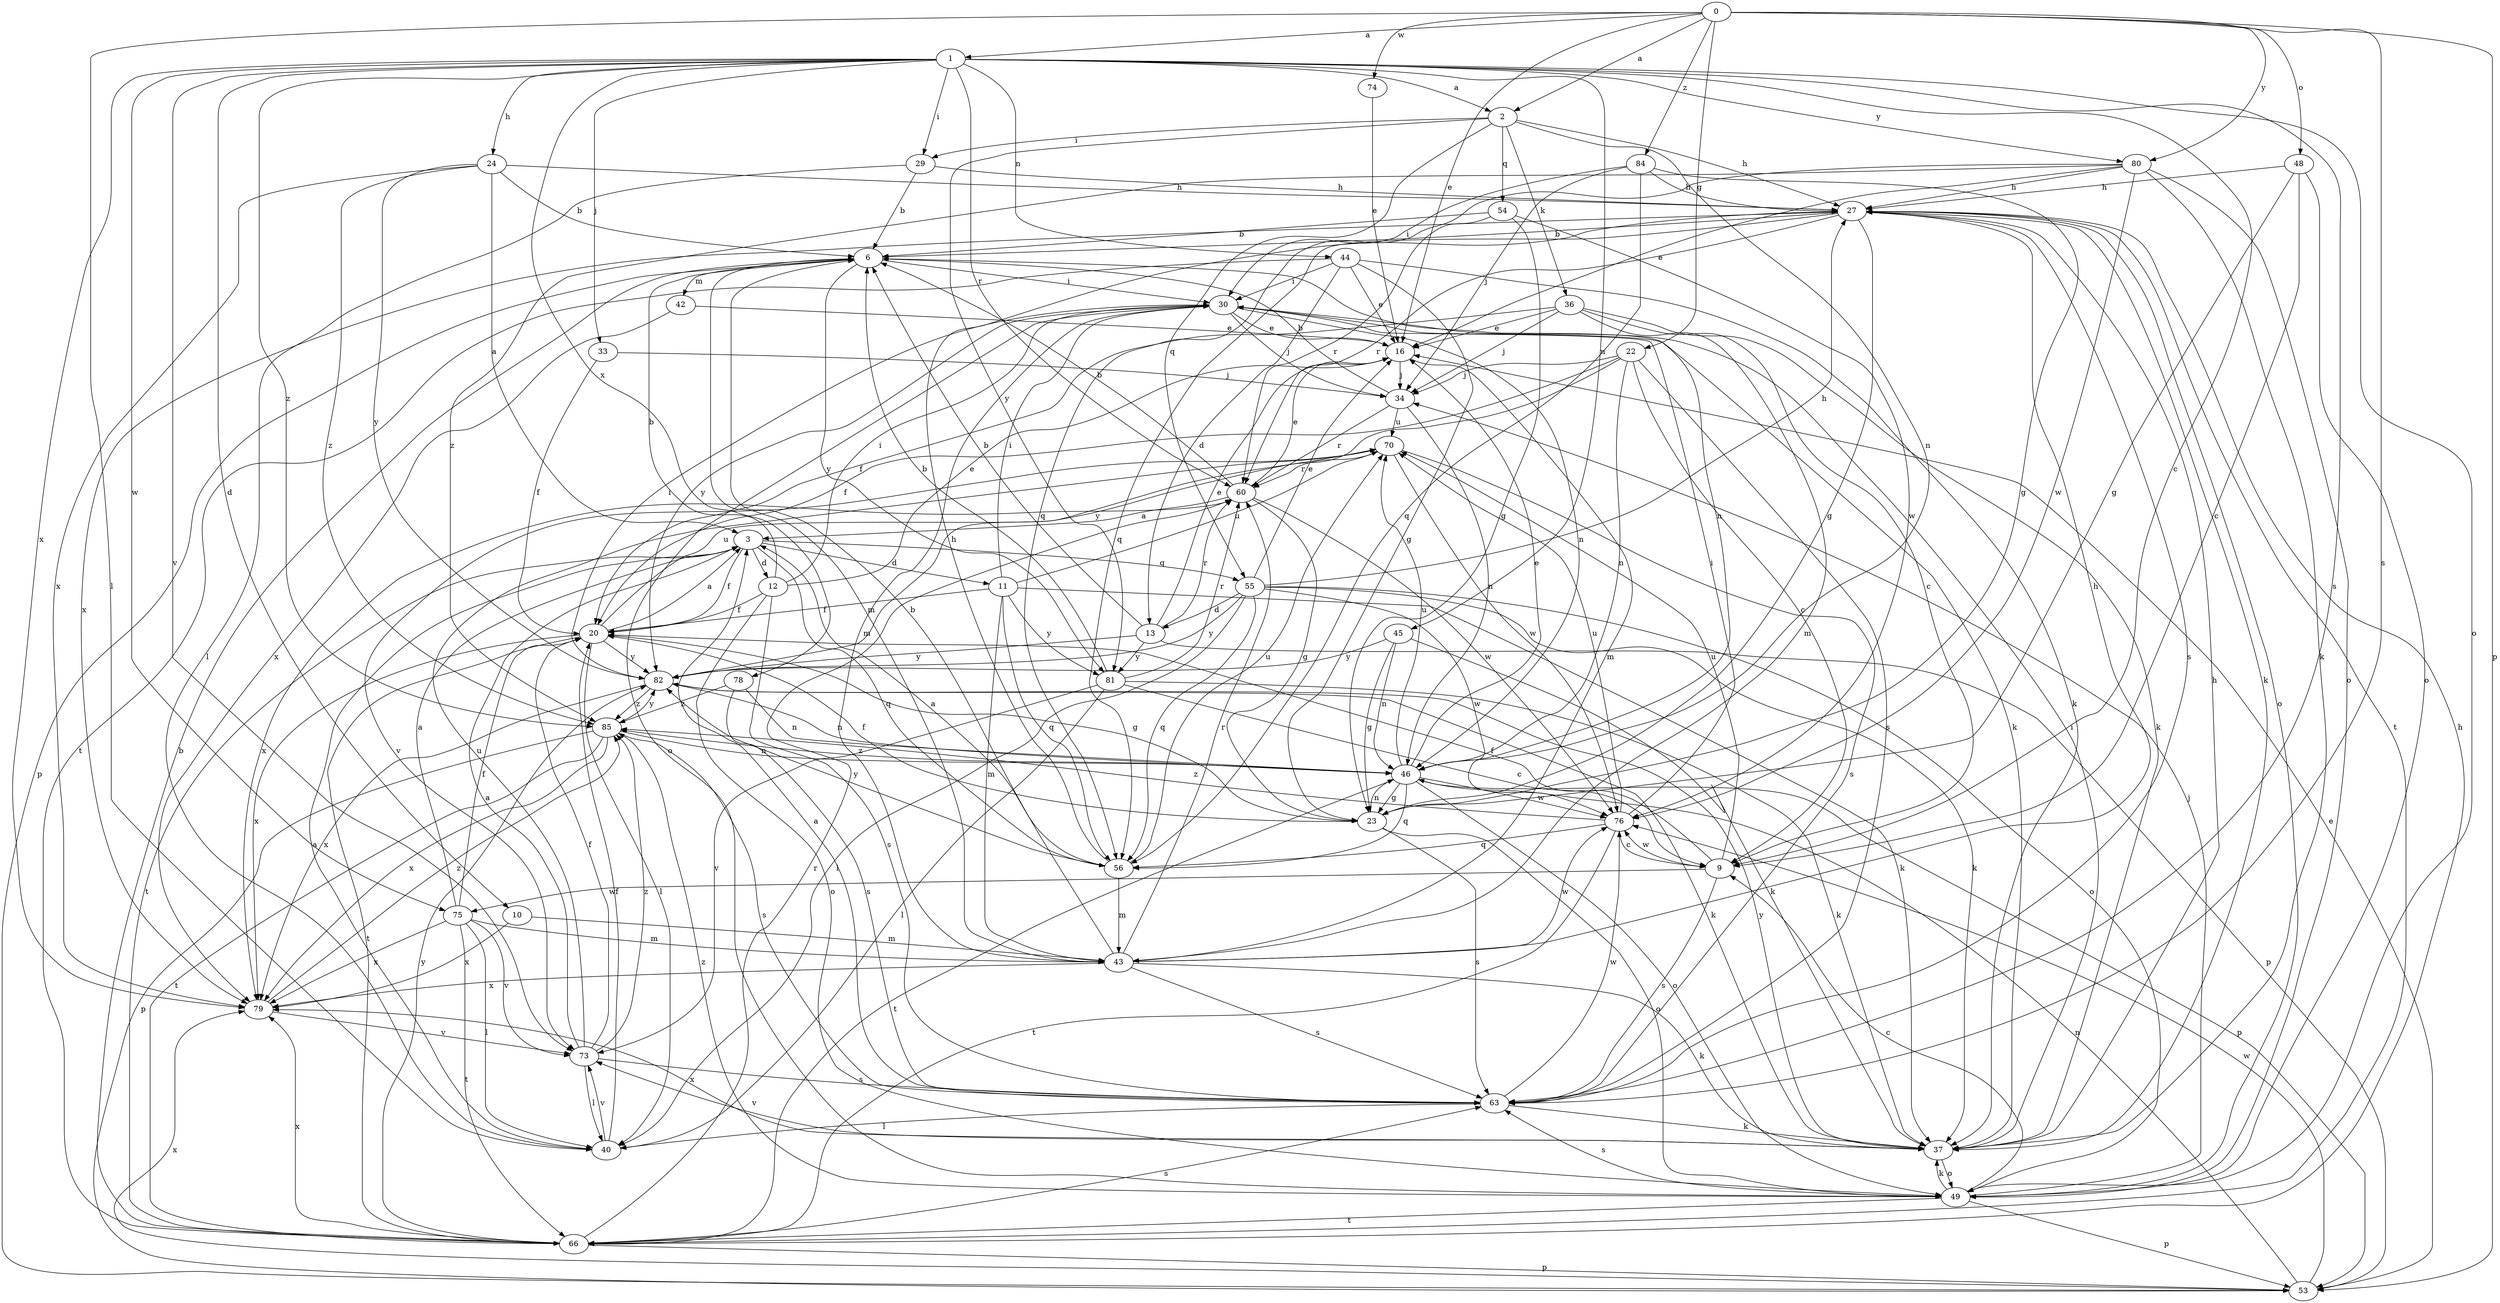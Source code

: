 strict digraph  {
0;
1;
2;
3;
6;
9;
10;
11;
12;
13;
16;
20;
22;
23;
24;
27;
29;
30;
33;
34;
36;
37;
40;
42;
43;
44;
45;
46;
48;
49;
53;
54;
55;
56;
60;
63;
66;
70;
73;
74;
75;
76;
78;
79;
80;
81;
82;
84;
85;
0 -> 1  [label=a];
0 -> 2  [label=a];
0 -> 16  [label=e];
0 -> 22  [label=g];
0 -> 40  [label=l];
0 -> 48  [label=o];
0 -> 53  [label=p];
0 -> 63  [label=s];
0 -> 74  [label=w];
0 -> 80  [label=y];
0 -> 84  [label=z];
1 -> 2  [label=a];
1 -> 9  [label=c];
1 -> 10  [label=d];
1 -> 24  [label=h];
1 -> 29  [label=i];
1 -> 33  [label=j];
1 -> 44  [label=n];
1 -> 45  [label=n];
1 -> 49  [label=o];
1 -> 60  [label=r];
1 -> 63  [label=s];
1 -> 73  [label=v];
1 -> 75  [label=w];
1 -> 78  [label=x];
1 -> 79  [label=x];
1 -> 80  [label=y];
1 -> 85  [label=z];
2 -> 27  [label=h];
2 -> 29  [label=i];
2 -> 36  [label=k];
2 -> 46  [label=n];
2 -> 54  [label=q];
2 -> 55  [label=q];
2 -> 81  [label=y];
3 -> 11  [label=d];
3 -> 12  [label=d];
3 -> 20  [label=f];
3 -> 55  [label=q];
3 -> 56  [label=q];
3 -> 66  [label=t];
6 -> 30  [label=i];
6 -> 42  [label=m];
6 -> 43  [label=m];
6 -> 46  [label=n];
6 -> 53  [label=p];
6 -> 81  [label=y];
9 -> 20  [label=f];
9 -> 63  [label=s];
9 -> 70  [label=u];
9 -> 75  [label=w];
9 -> 76  [label=w];
10 -> 43  [label=m];
10 -> 79  [label=x];
11 -> 20  [label=f];
11 -> 30  [label=i];
11 -> 37  [label=k];
11 -> 43  [label=m];
11 -> 56  [label=q];
11 -> 70  [label=u];
11 -> 81  [label=y];
12 -> 6  [label=b];
12 -> 16  [label=e];
12 -> 20  [label=f];
12 -> 30  [label=i];
12 -> 49  [label=o];
12 -> 63  [label=s];
13 -> 6  [label=b];
13 -> 16  [label=e];
13 -> 53  [label=p];
13 -> 60  [label=r];
13 -> 81  [label=y];
13 -> 82  [label=y];
16 -> 34  [label=j];
16 -> 43  [label=m];
20 -> 3  [label=a];
20 -> 23  [label=g];
20 -> 40  [label=l];
20 -> 66  [label=t];
20 -> 70  [label=u];
20 -> 79  [label=x];
20 -> 82  [label=y];
22 -> 9  [label=c];
22 -> 20  [label=f];
22 -> 34  [label=j];
22 -> 46  [label=n];
22 -> 63  [label=s];
22 -> 82  [label=y];
23 -> 20  [label=f];
23 -> 46  [label=n];
23 -> 49  [label=o];
23 -> 63  [label=s];
24 -> 3  [label=a];
24 -> 6  [label=b];
24 -> 27  [label=h];
24 -> 79  [label=x];
24 -> 82  [label=y];
24 -> 85  [label=z];
27 -> 6  [label=b];
27 -> 23  [label=g];
27 -> 37  [label=k];
27 -> 49  [label=o];
27 -> 56  [label=q];
27 -> 60  [label=r];
27 -> 63  [label=s];
27 -> 66  [label=t];
27 -> 79  [label=x];
29 -> 6  [label=b];
29 -> 27  [label=h];
29 -> 40  [label=l];
30 -> 16  [label=e];
30 -> 34  [label=j];
30 -> 37  [label=k];
30 -> 43  [label=m];
30 -> 46  [label=n];
30 -> 49  [label=o];
30 -> 82  [label=y];
33 -> 20  [label=f];
33 -> 34  [label=j];
34 -> 6  [label=b];
34 -> 46  [label=n];
34 -> 60  [label=r];
34 -> 70  [label=u];
36 -> 9  [label=c];
36 -> 16  [label=e];
36 -> 20  [label=f];
36 -> 34  [label=j];
36 -> 37  [label=k];
36 -> 43  [label=m];
37 -> 27  [label=h];
37 -> 30  [label=i];
37 -> 49  [label=o];
37 -> 73  [label=v];
37 -> 79  [label=x];
37 -> 82  [label=y];
40 -> 3  [label=a];
40 -> 20  [label=f];
40 -> 73  [label=v];
42 -> 16  [label=e];
42 -> 79  [label=x];
43 -> 6  [label=b];
43 -> 27  [label=h];
43 -> 37  [label=k];
43 -> 60  [label=r];
43 -> 63  [label=s];
43 -> 76  [label=w];
43 -> 79  [label=x];
44 -> 13  [label=d];
44 -> 16  [label=e];
44 -> 23  [label=g];
44 -> 30  [label=i];
44 -> 37  [label=k];
44 -> 66  [label=t];
45 -> 23  [label=g];
45 -> 37  [label=k];
45 -> 46  [label=n];
45 -> 82  [label=y];
46 -> 16  [label=e];
46 -> 23  [label=g];
46 -> 49  [label=o];
46 -> 53  [label=p];
46 -> 56  [label=q];
46 -> 66  [label=t];
46 -> 70  [label=u];
46 -> 76  [label=w];
46 -> 85  [label=z];
48 -> 9  [label=c];
48 -> 23  [label=g];
48 -> 27  [label=h];
48 -> 49  [label=o];
49 -> 9  [label=c];
49 -> 34  [label=j];
49 -> 37  [label=k];
49 -> 53  [label=p];
49 -> 63  [label=s];
49 -> 66  [label=t];
49 -> 85  [label=z];
53 -> 16  [label=e];
53 -> 46  [label=n];
53 -> 76  [label=w];
53 -> 79  [label=x];
54 -> 6  [label=b];
54 -> 23  [label=g];
54 -> 60  [label=r];
54 -> 76  [label=w];
55 -> 13  [label=d];
55 -> 16  [label=e];
55 -> 27  [label=h];
55 -> 37  [label=k];
55 -> 40  [label=l];
55 -> 49  [label=o];
55 -> 56  [label=q];
55 -> 76  [label=w];
55 -> 82  [label=y];
56 -> 3  [label=a];
56 -> 27  [label=h];
56 -> 43  [label=m];
56 -> 70  [label=u];
56 -> 82  [label=y];
60 -> 3  [label=a];
60 -> 6  [label=b];
60 -> 16  [label=e];
60 -> 23  [label=g];
60 -> 76  [label=w];
60 -> 79  [label=x];
63 -> 3  [label=a];
63 -> 37  [label=k];
63 -> 40  [label=l];
63 -> 76  [label=w];
66 -> 6  [label=b];
66 -> 27  [label=h];
66 -> 53  [label=p];
66 -> 60  [label=r];
66 -> 63  [label=s];
66 -> 79  [label=x];
66 -> 82  [label=y];
70 -> 60  [label=r];
70 -> 63  [label=s];
70 -> 73  [label=v];
70 -> 76  [label=w];
73 -> 3  [label=a];
73 -> 20  [label=f];
73 -> 40  [label=l];
73 -> 63  [label=s];
73 -> 70  [label=u];
73 -> 85  [label=z];
74 -> 16  [label=e];
75 -> 3  [label=a];
75 -> 20  [label=f];
75 -> 40  [label=l];
75 -> 43  [label=m];
75 -> 66  [label=t];
75 -> 73  [label=v];
75 -> 79  [label=x];
76 -> 9  [label=c];
76 -> 30  [label=i];
76 -> 56  [label=q];
76 -> 66  [label=t];
76 -> 70  [label=u];
76 -> 85  [label=z];
78 -> 46  [label=n];
78 -> 63  [label=s];
78 -> 85  [label=z];
79 -> 73  [label=v];
79 -> 85  [label=z];
80 -> 16  [label=e];
80 -> 27  [label=h];
80 -> 37  [label=k];
80 -> 49  [label=o];
80 -> 56  [label=q];
80 -> 76  [label=w];
80 -> 85  [label=z];
81 -> 6  [label=b];
81 -> 9  [label=c];
81 -> 37  [label=k];
81 -> 40  [label=l];
81 -> 60  [label=r];
81 -> 73  [label=v];
82 -> 30  [label=i];
82 -> 37  [label=k];
82 -> 46  [label=n];
82 -> 79  [label=x];
82 -> 85  [label=z];
84 -> 23  [label=g];
84 -> 27  [label=h];
84 -> 30  [label=i];
84 -> 34  [label=j];
84 -> 56  [label=q];
85 -> 46  [label=n];
85 -> 53  [label=p];
85 -> 63  [label=s];
85 -> 66  [label=t];
85 -> 79  [label=x];
85 -> 82  [label=y];
}
